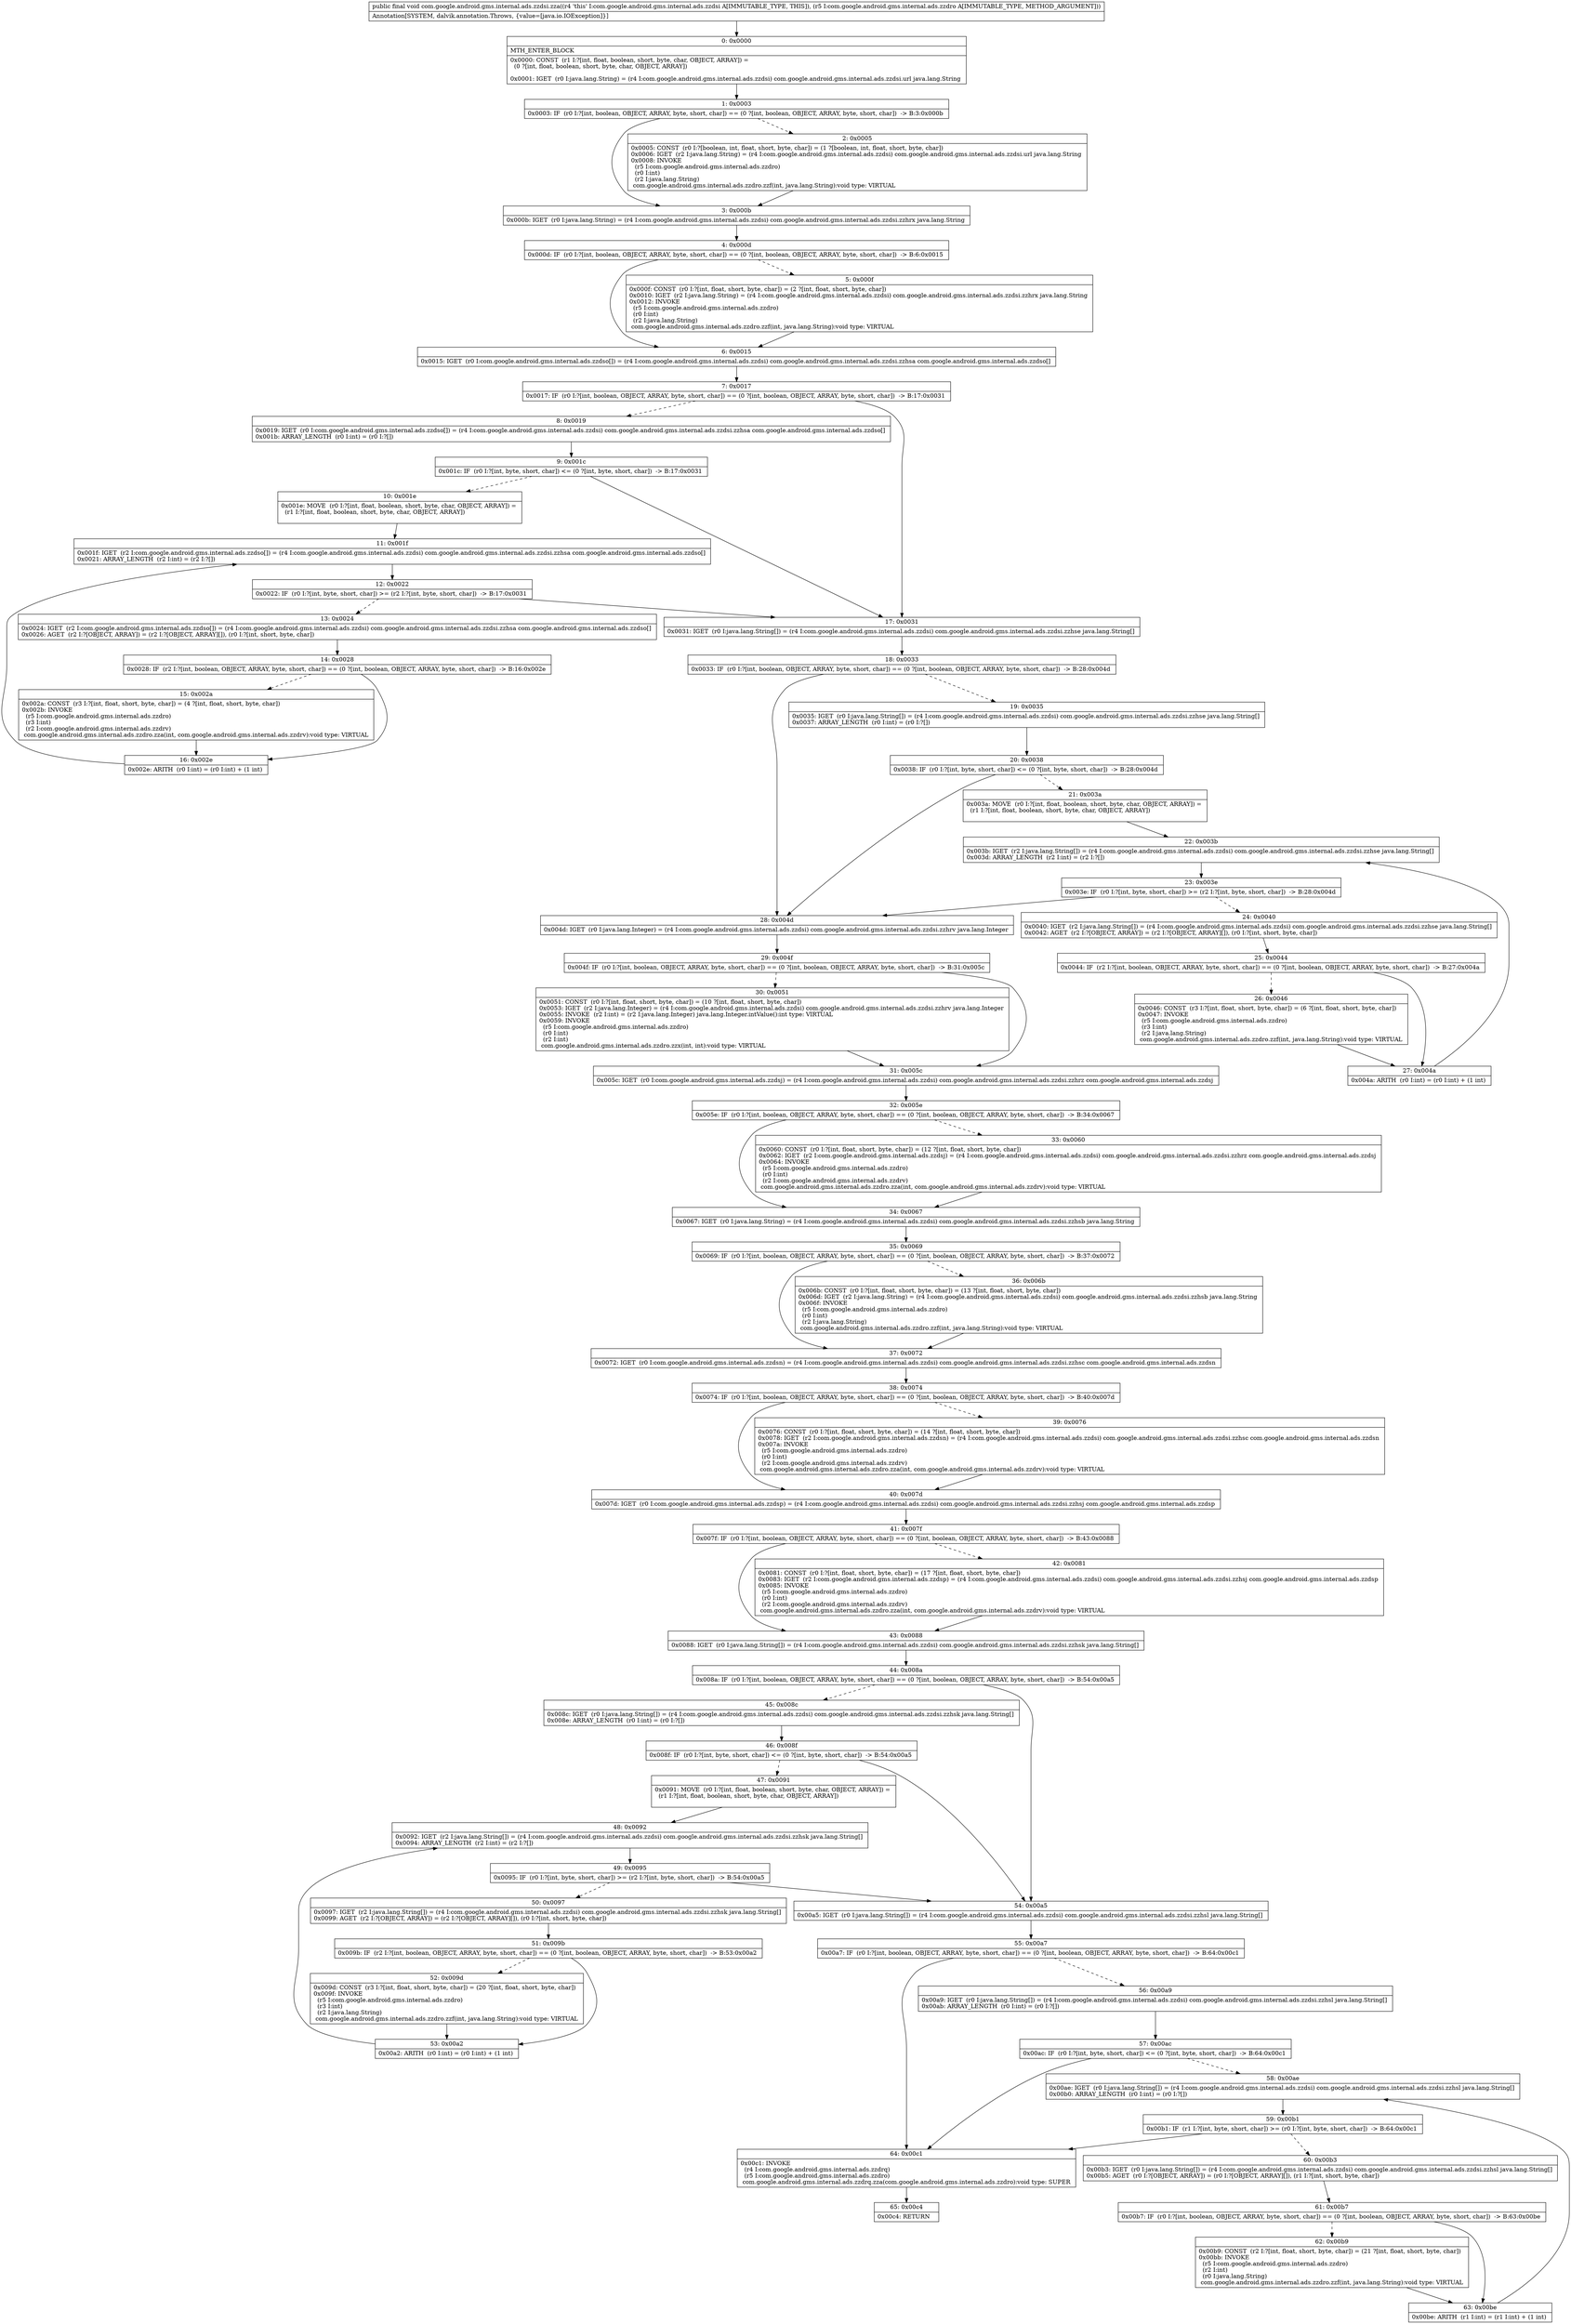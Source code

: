 digraph "CFG forcom.google.android.gms.internal.ads.zzdsi.zza(Lcom\/google\/android\/gms\/internal\/ads\/zzdro;)V" {
Node_0 [shape=record,label="{0\:\ 0x0000|MTH_ENTER_BLOCK\l|0x0000: CONST  (r1 I:?[int, float, boolean, short, byte, char, OBJECT, ARRAY]) = \l  (0 ?[int, float, boolean, short, byte, char, OBJECT, ARRAY])\l \l0x0001: IGET  (r0 I:java.lang.String) = (r4 I:com.google.android.gms.internal.ads.zzdsi) com.google.android.gms.internal.ads.zzdsi.url java.lang.String \l}"];
Node_1 [shape=record,label="{1\:\ 0x0003|0x0003: IF  (r0 I:?[int, boolean, OBJECT, ARRAY, byte, short, char]) == (0 ?[int, boolean, OBJECT, ARRAY, byte, short, char])  \-\> B:3:0x000b \l}"];
Node_2 [shape=record,label="{2\:\ 0x0005|0x0005: CONST  (r0 I:?[boolean, int, float, short, byte, char]) = (1 ?[boolean, int, float, short, byte, char]) \l0x0006: IGET  (r2 I:java.lang.String) = (r4 I:com.google.android.gms.internal.ads.zzdsi) com.google.android.gms.internal.ads.zzdsi.url java.lang.String \l0x0008: INVOKE  \l  (r5 I:com.google.android.gms.internal.ads.zzdro)\l  (r0 I:int)\l  (r2 I:java.lang.String)\l com.google.android.gms.internal.ads.zzdro.zzf(int, java.lang.String):void type: VIRTUAL \l}"];
Node_3 [shape=record,label="{3\:\ 0x000b|0x000b: IGET  (r0 I:java.lang.String) = (r4 I:com.google.android.gms.internal.ads.zzdsi) com.google.android.gms.internal.ads.zzdsi.zzhrx java.lang.String \l}"];
Node_4 [shape=record,label="{4\:\ 0x000d|0x000d: IF  (r0 I:?[int, boolean, OBJECT, ARRAY, byte, short, char]) == (0 ?[int, boolean, OBJECT, ARRAY, byte, short, char])  \-\> B:6:0x0015 \l}"];
Node_5 [shape=record,label="{5\:\ 0x000f|0x000f: CONST  (r0 I:?[int, float, short, byte, char]) = (2 ?[int, float, short, byte, char]) \l0x0010: IGET  (r2 I:java.lang.String) = (r4 I:com.google.android.gms.internal.ads.zzdsi) com.google.android.gms.internal.ads.zzdsi.zzhrx java.lang.String \l0x0012: INVOKE  \l  (r5 I:com.google.android.gms.internal.ads.zzdro)\l  (r0 I:int)\l  (r2 I:java.lang.String)\l com.google.android.gms.internal.ads.zzdro.zzf(int, java.lang.String):void type: VIRTUAL \l}"];
Node_6 [shape=record,label="{6\:\ 0x0015|0x0015: IGET  (r0 I:com.google.android.gms.internal.ads.zzdso[]) = (r4 I:com.google.android.gms.internal.ads.zzdsi) com.google.android.gms.internal.ads.zzdsi.zzhsa com.google.android.gms.internal.ads.zzdso[] \l}"];
Node_7 [shape=record,label="{7\:\ 0x0017|0x0017: IF  (r0 I:?[int, boolean, OBJECT, ARRAY, byte, short, char]) == (0 ?[int, boolean, OBJECT, ARRAY, byte, short, char])  \-\> B:17:0x0031 \l}"];
Node_8 [shape=record,label="{8\:\ 0x0019|0x0019: IGET  (r0 I:com.google.android.gms.internal.ads.zzdso[]) = (r4 I:com.google.android.gms.internal.ads.zzdsi) com.google.android.gms.internal.ads.zzdsi.zzhsa com.google.android.gms.internal.ads.zzdso[] \l0x001b: ARRAY_LENGTH  (r0 I:int) = (r0 I:?[]) \l}"];
Node_9 [shape=record,label="{9\:\ 0x001c|0x001c: IF  (r0 I:?[int, byte, short, char]) \<= (0 ?[int, byte, short, char])  \-\> B:17:0x0031 \l}"];
Node_10 [shape=record,label="{10\:\ 0x001e|0x001e: MOVE  (r0 I:?[int, float, boolean, short, byte, char, OBJECT, ARRAY]) = \l  (r1 I:?[int, float, boolean, short, byte, char, OBJECT, ARRAY])\l \l}"];
Node_11 [shape=record,label="{11\:\ 0x001f|0x001f: IGET  (r2 I:com.google.android.gms.internal.ads.zzdso[]) = (r4 I:com.google.android.gms.internal.ads.zzdsi) com.google.android.gms.internal.ads.zzdsi.zzhsa com.google.android.gms.internal.ads.zzdso[] \l0x0021: ARRAY_LENGTH  (r2 I:int) = (r2 I:?[]) \l}"];
Node_12 [shape=record,label="{12\:\ 0x0022|0x0022: IF  (r0 I:?[int, byte, short, char]) \>= (r2 I:?[int, byte, short, char])  \-\> B:17:0x0031 \l}"];
Node_13 [shape=record,label="{13\:\ 0x0024|0x0024: IGET  (r2 I:com.google.android.gms.internal.ads.zzdso[]) = (r4 I:com.google.android.gms.internal.ads.zzdsi) com.google.android.gms.internal.ads.zzdsi.zzhsa com.google.android.gms.internal.ads.zzdso[] \l0x0026: AGET  (r2 I:?[OBJECT, ARRAY]) = (r2 I:?[OBJECT, ARRAY][]), (r0 I:?[int, short, byte, char]) \l}"];
Node_14 [shape=record,label="{14\:\ 0x0028|0x0028: IF  (r2 I:?[int, boolean, OBJECT, ARRAY, byte, short, char]) == (0 ?[int, boolean, OBJECT, ARRAY, byte, short, char])  \-\> B:16:0x002e \l}"];
Node_15 [shape=record,label="{15\:\ 0x002a|0x002a: CONST  (r3 I:?[int, float, short, byte, char]) = (4 ?[int, float, short, byte, char]) \l0x002b: INVOKE  \l  (r5 I:com.google.android.gms.internal.ads.zzdro)\l  (r3 I:int)\l  (r2 I:com.google.android.gms.internal.ads.zzdrv)\l com.google.android.gms.internal.ads.zzdro.zza(int, com.google.android.gms.internal.ads.zzdrv):void type: VIRTUAL \l}"];
Node_16 [shape=record,label="{16\:\ 0x002e|0x002e: ARITH  (r0 I:int) = (r0 I:int) + (1 int) \l}"];
Node_17 [shape=record,label="{17\:\ 0x0031|0x0031: IGET  (r0 I:java.lang.String[]) = (r4 I:com.google.android.gms.internal.ads.zzdsi) com.google.android.gms.internal.ads.zzdsi.zzhse java.lang.String[] \l}"];
Node_18 [shape=record,label="{18\:\ 0x0033|0x0033: IF  (r0 I:?[int, boolean, OBJECT, ARRAY, byte, short, char]) == (0 ?[int, boolean, OBJECT, ARRAY, byte, short, char])  \-\> B:28:0x004d \l}"];
Node_19 [shape=record,label="{19\:\ 0x0035|0x0035: IGET  (r0 I:java.lang.String[]) = (r4 I:com.google.android.gms.internal.ads.zzdsi) com.google.android.gms.internal.ads.zzdsi.zzhse java.lang.String[] \l0x0037: ARRAY_LENGTH  (r0 I:int) = (r0 I:?[]) \l}"];
Node_20 [shape=record,label="{20\:\ 0x0038|0x0038: IF  (r0 I:?[int, byte, short, char]) \<= (0 ?[int, byte, short, char])  \-\> B:28:0x004d \l}"];
Node_21 [shape=record,label="{21\:\ 0x003a|0x003a: MOVE  (r0 I:?[int, float, boolean, short, byte, char, OBJECT, ARRAY]) = \l  (r1 I:?[int, float, boolean, short, byte, char, OBJECT, ARRAY])\l \l}"];
Node_22 [shape=record,label="{22\:\ 0x003b|0x003b: IGET  (r2 I:java.lang.String[]) = (r4 I:com.google.android.gms.internal.ads.zzdsi) com.google.android.gms.internal.ads.zzdsi.zzhse java.lang.String[] \l0x003d: ARRAY_LENGTH  (r2 I:int) = (r2 I:?[]) \l}"];
Node_23 [shape=record,label="{23\:\ 0x003e|0x003e: IF  (r0 I:?[int, byte, short, char]) \>= (r2 I:?[int, byte, short, char])  \-\> B:28:0x004d \l}"];
Node_24 [shape=record,label="{24\:\ 0x0040|0x0040: IGET  (r2 I:java.lang.String[]) = (r4 I:com.google.android.gms.internal.ads.zzdsi) com.google.android.gms.internal.ads.zzdsi.zzhse java.lang.String[] \l0x0042: AGET  (r2 I:?[OBJECT, ARRAY]) = (r2 I:?[OBJECT, ARRAY][]), (r0 I:?[int, short, byte, char]) \l}"];
Node_25 [shape=record,label="{25\:\ 0x0044|0x0044: IF  (r2 I:?[int, boolean, OBJECT, ARRAY, byte, short, char]) == (0 ?[int, boolean, OBJECT, ARRAY, byte, short, char])  \-\> B:27:0x004a \l}"];
Node_26 [shape=record,label="{26\:\ 0x0046|0x0046: CONST  (r3 I:?[int, float, short, byte, char]) = (6 ?[int, float, short, byte, char]) \l0x0047: INVOKE  \l  (r5 I:com.google.android.gms.internal.ads.zzdro)\l  (r3 I:int)\l  (r2 I:java.lang.String)\l com.google.android.gms.internal.ads.zzdro.zzf(int, java.lang.String):void type: VIRTUAL \l}"];
Node_27 [shape=record,label="{27\:\ 0x004a|0x004a: ARITH  (r0 I:int) = (r0 I:int) + (1 int) \l}"];
Node_28 [shape=record,label="{28\:\ 0x004d|0x004d: IGET  (r0 I:java.lang.Integer) = (r4 I:com.google.android.gms.internal.ads.zzdsi) com.google.android.gms.internal.ads.zzdsi.zzhrv java.lang.Integer \l}"];
Node_29 [shape=record,label="{29\:\ 0x004f|0x004f: IF  (r0 I:?[int, boolean, OBJECT, ARRAY, byte, short, char]) == (0 ?[int, boolean, OBJECT, ARRAY, byte, short, char])  \-\> B:31:0x005c \l}"];
Node_30 [shape=record,label="{30\:\ 0x0051|0x0051: CONST  (r0 I:?[int, float, short, byte, char]) = (10 ?[int, float, short, byte, char]) \l0x0053: IGET  (r2 I:java.lang.Integer) = (r4 I:com.google.android.gms.internal.ads.zzdsi) com.google.android.gms.internal.ads.zzdsi.zzhrv java.lang.Integer \l0x0055: INVOKE  (r2 I:int) = (r2 I:java.lang.Integer) java.lang.Integer.intValue():int type: VIRTUAL \l0x0059: INVOKE  \l  (r5 I:com.google.android.gms.internal.ads.zzdro)\l  (r0 I:int)\l  (r2 I:int)\l com.google.android.gms.internal.ads.zzdro.zzx(int, int):void type: VIRTUAL \l}"];
Node_31 [shape=record,label="{31\:\ 0x005c|0x005c: IGET  (r0 I:com.google.android.gms.internal.ads.zzdsj) = (r4 I:com.google.android.gms.internal.ads.zzdsi) com.google.android.gms.internal.ads.zzdsi.zzhrz com.google.android.gms.internal.ads.zzdsj \l}"];
Node_32 [shape=record,label="{32\:\ 0x005e|0x005e: IF  (r0 I:?[int, boolean, OBJECT, ARRAY, byte, short, char]) == (0 ?[int, boolean, OBJECT, ARRAY, byte, short, char])  \-\> B:34:0x0067 \l}"];
Node_33 [shape=record,label="{33\:\ 0x0060|0x0060: CONST  (r0 I:?[int, float, short, byte, char]) = (12 ?[int, float, short, byte, char]) \l0x0062: IGET  (r2 I:com.google.android.gms.internal.ads.zzdsj) = (r4 I:com.google.android.gms.internal.ads.zzdsi) com.google.android.gms.internal.ads.zzdsi.zzhrz com.google.android.gms.internal.ads.zzdsj \l0x0064: INVOKE  \l  (r5 I:com.google.android.gms.internal.ads.zzdro)\l  (r0 I:int)\l  (r2 I:com.google.android.gms.internal.ads.zzdrv)\l com.google.android.gms.internal.ads.zzdro.zza(int, com.google.android.gms.internal.ads.zzdrv):void type: VIRTUAL \l}"];
Node_34 [shape=record,label="{34\:\ 0x0067|0x0067: IGET  (r0 I:java.lang.String) = (r4 I:com.google.android.gms.internal.ads.zzdsi) com.google.android.gms.internal.ads.zzdsi.zzhsb java.lang.String \l}"];
Node_35 [shape=record,label="{35\:\ 0x0069|0x0069: IF  (r0 I:?[int, boolean, OBJECT, ARRAY, byte, short, char]) == (0 ?[int, boolean, OBJECT, ARRAY, byte, short, char])  \-\> B:37:0x0072 \l}"];
Node_36 [shape=record,label="{36\:\ 0x006b|0x006b: CONST  (r0 I:?[int, float, short, byte, char]) = (13 ?[int, float, short, byte, char]) \l0x006d: IGET  (r2 I:java.lang.String) = (r4 I:com.google.android.gms.internal.ads.zzdsi) com.google.android.gms.internal.ads.zzdsi.zzhsb java.lang.String \l0x006f: INVOKE  \l  (r5 I:com.google.android.gms.internal.ads.zzdro)\l  (r0 I:int)\l  (r2 I:java.lang.String)\l com.google.android.gms.internal.ads.zzdro.zzf(int, java.lang.String):void type: VIRTUAL \l}"];
Node_37 [shape=record,label="{37\:\ 0x0072|0x0072: IGET  (r0 I:com.google.android.gms.internal.ads.zzdsn) = (r4 I:com.google.android.gms.internal.ads.zzdsi) com.google.android.gms.internal.ads.zzdsi.zzhsc com.google.android.gms.internal.ads.zzdsn \l}"];
Node_38 [shape=record,label="{38\:\ 0x0074|0x0074: IF  (r0 I:?[int, boolean, OBJECT, ARRAY, byte, short, char]) == (0 ?[int, boolean, OBJECT, ARRAY, byte, short, char])  \-\> B:40:0x007d \l}"];
Node_39 [shape=record,label="{39\:\ 0x0076|0x0076: CONST  (r0 I:?[int, float, short, byte, char]) = (14 ?[int, float, short, byte, char]) \l0x0078: IGET  (r2 I:com.google.android.gms.internal.ads.zzdsn) = (r4 I:com.google.android.gms.internal.ads.zzdsi) com.google.android.gms.internal.ads.zzdsi.zzhsc com.google.android.gms.internal.ads.zzdsn \l0x007a: INVOKE  \l  (r5 I:com.google.android.gms.internal.ads.zzdro)\l  (r0 I:int)\l  (r2 I:com.google.android.gms.internal.ads.zzdrv)\l com.google.android.gms.internal.ads.zzdro.zza(int, com.google.android.gms.internal.ads.zzdrv):void type: VIRTUAL \l}"];
Node_40 [shape=record,label="{40\:\ 0x007d|0x007d: IGET  (r0 I:com.google.android.gms.internal.ads.zzdsp) = (r4 I:com.google.android.gms.internal.ads.zzdsi) com.google.android.gms.internal.ads.zzdsi.zzhsj com.google.android.gms.internal.ads.zzdsp \l}"];
Node_41 [shape=record,label="{41\:\ 0x007f|0x007f: IF  (r0 I:?[int, boolean, OBJECT, ARRAY, byte, short, char]) == (0 ?[int, boolean, OBJECT, ARRAY, byte, short, char])  \-\> B:43:0x0088 \l}"];
Node_42 [shape=record,label="{42\:\ 0x0081|0x0081: CONST  (r0 I:?[int, float, short, byte, char]) = (17 ?[int, float, short, byte, char]) \l0x0083: IGET  (r2 I:com.google.android.gms.internal.ads.zzdsp) = (r4 I:com.google.android.gms.internal.ads.zzdsi) com.google.android.gms.internal.ads.zzdsi.zzhsj com.google.android.gms.internal.ads.zzdsp \l0x0085: INVOKE  \l  (r5 I:com.google.android.gms.internal.ads.zzdro)\l  (r0 I:int)\l  (r2 I:com.google.android.gms.internal.ads.zzdrv)\l com.google.android.gms.internal.ads.zzdro.zza(int, com.google.android.gms.internal.ads.zzdrv):void type: VIRTUAL \l}"];
Node_43 [shape=record,label="{43\:\ 0x0088|0x0088: IGET  (r0 I:java.lang.String[]) = (r4 I:com.google.android.gms.internal.ads.zzdsi) com.google.android.gms.internal.ads.zzdsi.zzhsk java.lang.String[] \l}"];
Node_44 [shape=record,label="{44\:\ 0x008a|0x008a: IF  (r0 I:?[int, boolean, OBJECT, ARRAY, byte, short, char]) == (0 ?[int, boolean, OBJECT, ARRAY, byte, short, char])  \-\> B:54:0x00a5 \l}"];
Node_45 [shape=record,label="{45\:\ 0x008c|0x008c: IGET  (r0 I:java.lang.String[]) = (r4 I:com.google.android.gms.internal.ads.zzdsi) com.google.android.gms.internal.ads.zzdsi.zzhsk java.lang.String[] \l0x008e: ARRAY_LENGTH  (r0 I:int) = (r0 I:?[]) \l}"];
Node_46 [shape=record,label="{46\:\ 0x008f|0x008f: IF  (r0 I:?[int, byte, short, char]) \<= (0 ?[int, byte, short, char])  \-\> B:54:0x00a5 \l}"];
Node_47 [shape=record,label="{47\:\ 0x0091|0x0091: MOVE  (r0 I:?[int, float, boolean, short, byte, char, OBJECT, ARRAY]) = \l  (r1 I:?[int, float, boolean, short, byte, char, OBJECT, ARRAY])\l \l}"];
Node_48 [shape=record,label="{48\:\ 0x0092|0x0092: IGET  (r2 I:java.lang.String[]) = (r4 I:com.google.android.gms.internal.ads.zzdsi) com.google.android.gms.internal.ads.zzdsi.zzhsk java.lang.String[] \l0x0094: ARRAY_LENGTH  (r2 I:int) = (r2 I:?[]) \l}"];
Node_49 [shape=record,label="{49\:\ 0x0095|0x0095: IF  (r0 I:?[int, byte, short, char]) \>= (r2 I:?[int, byte, short, char])  \-\> B:54:0x00a5 \l}"];
Node_50 [shape=record,label="{50\:\ 0x0097|0x0097: IGET  (r2 I:java.lang.String[]) = (r4 I:com.google.android.gms.internal.ads.zzdsi) com.google.android.gms.internal.ads.zzdsi.zzhsk java.lang.String[] \l0x0099: AGET  (r2 I:?[OBJECT, ARRAY]) = (r2 I:?[OBJECT, ARRAY][]), (r0 I:?[int, short, byte, char]) \l}"];
Node_51 [shape=record,label="{51\:\ 0x009b|0x009b: IF  (r2 I:?[int, boolean, OBJECT, ARRAY, byte, short, char]) == (0 ?[int, boolean, OBJECT, ARRAY, byte, short, char])  \-\> B:53:0x00a2 \l}"];
Node_52 [shape=record,label="{52\:\ 0x009d|0x009d: CONST  (r3 I:?[int, float, short, byte, char]) = (20 ?[int, float, short, byte, char]) \l0x009f: INVOKE  \l  (r5 I:com.google.android.gms.internal.ads.zzdro)\l  (r3 I:int)\l  (r2 I:java.lang.String)\l com.google.android.gms.internal.ads.zzdro.zzf(int, java.lang.String):void type: VIRTUAL \l}"];
Node_53 [shape=record,label="{53\:\ 0x00a2|0x00a2: ARITH  (r0 I:int) = (r0 I:int) + (1 int) \l}"];
Node_54 [shape=record,label="{54\:\ 0x00a5|0x00a5: IGET  (r0 I:java.lang.String[]) = (r4 I:com.google.android.gms.internal.ads.zzdsi) com.google.android.gms.internal.ads.zzdsi.zzhsl java.lang.String[] \l}"];
Node_55 [shape=record,label="{55\:\ 0x00a7|0x00a7: IF  (r0 I:?[int, boolean, OBJECT, ARRAY, byte, short, char]) == (0 ?[int, boolean, OBJECT, ARRAY, byte, short, char])  \-\> B:64:0x00c1 \l}"];
Node_56 [shape=record,label="{56\:\ 0x00a9|0x00a9: IGET  (r0 I:java.lang.String[]) = (r4 I:com.google.android.gms.internal.ads.zzdsi) com.google.android.gms.internal.ads.zzdsi.zzhsl java.lang.String[] \l0x00ab: ARRAY_LENGTH  (r0 I:int) = (r0 I:?[]) \l}"];
Node_57 [shape=record,label="{57\:\ 0x00ac|0x00ac: IF  (r0 I:?[int, byte, short, char]) \<= (0 ?[int, byte, short, char])  \-\> B:64:0x00c1 \l}"];
Node_58 [shape=record,label="{58\:\ 0x00ae|0x00ae: IGET  (r0 I:java.lang.String[]) = (r4 I:com.google.android.gms.internal.ads.zzdsi) com.google.android.gms.internal.ads.zzdsi.zzhsl java.lang.String[] \l0x00b0: ARRAY_LENGTH  (r0 I:int) = (r0 I:?[]) \l}"];
Node_59 [shape=record,label="{59\:\ 0x00b1|0x00b1: IF  (r1 I:?[int, byte, short, char]) \>= (r0 I:?[int, byte, short, char])  \-\> B:64:0x00c1 \l}"];
Node_60 [shape=record,label="{60\:\ 0x00b3|0x00b3: IGET  (r0 I:java.lang.String[]) = (r4 I:com.google.android.gms.internal.ads.zzdsi) com.google.android.gms.internal.ads.zzdsi.zzhsl java.lang.String[] \l0x00b5: AGET  (r0 I:?[OBJECT, ARRAY]) = (r0 I:?[OBJECT, ARRAY][]), (r1 I:?[int, short, byte, char]) \l}"];
Node_61 [shape=record,label="{61\:\ 0x00b7|0x00b7: IF  (r0 I:?[int, boolean, OBJECT, ARRAY, byte, short, char]) == (0 ?[int, boolean, OBJECT, ARRAY, byte, short, char])  \-\> B:63:0x00be \l}"];
Node_62 [shape=record,label="{62\:\ 0x00b9|0x00b9: CONST  (r2 I:?[int, float, short, byte, char]) = (21 ?[int, float, short, byte, char]) \l0x00bb: INVOKE  \l  (r5 I:com.google.android.gms.internal.ads.zzdro)\l  (r2 I:int)\l  (r0 I:java.lang.String)\l com.google.android.gms.internal.ads.zzdro.zzf(int, java.lang.String):void type: VIRTUAL \l}"];
Node_63 [shape=record,label="{63\:\ 0x00be|0x00be: ARITH  (r1 I:int) = (r1 I:int) + (1 int) \l}"];
Node_64 [shape=record,label="{64\:\ 0x00c1|0x00c1: INVOKE  \l  (r4 I:com.google.android.gms.internal.ads.zzdrq)\l  (r5 I:com.google.android.gms.internal.ads.zzdro)\l com.google.android.gms.internal.ads.zzdrq.zza(com.google.android.gms.internal.ads.zzdro):void type: SUPER \l}"];
Node_65 [shape=record,label="{65\:\ 0x00c4|0x00c4: RETURN   \l}"];
MethodNode[shape=record,label="{public final void com.google.android.gms.internal.ads.zzdsi.zza((r4 'this' I:com.google.android.gms.internal.ads.zzdsi A[IMMUTABLE_TYPE, THIS]), (r5 I:com.google.android.gms.internal.ads.zzdro A[IMMUTABLE_TYPE, METHOD_ARGUMENT]))  | Annotation[SYSTEM, dalvik.annotation.Throws, \{value=[java.io.IOException]\}]\l}"];
MethodNode -> Node_0;
Node_0 -> Node_1;
Node_1 -> Node_2[style=dashed];
Node_1 -> Node_3;
Node_2 -> Node_3;
Node_3 -> Node_4;
Node_4 -> Node_5[style=dashed];
Node_4 -> Node_6;
Node_5 -> Node_6;
Node_6 -> Node_7;
Node_7 -> Node_8[style=dashed];
Node_7 -> Node_17;
Node_8 -> Node_9;
Node_9 -> Node_10[style=dashed];
Node_9 -> Node_17;
Node_10 -> Node_11;
Node_11 -> Node_12;
Node_12 -> Node_13[style=dashed];
Node_12 -> Node_17;
Node_13 -> Node_14;
Node_14 -> Node_15[style=dashed];
Node_14 -> Node_16;
Node_15 -> Node_16;
Node_16 -> Node_11;
Node_17 -> Node_18;
Node_18 -> Node_19[style=dashed];
Node_18 -> Node_28;
Node_19 -> Node_20;
Node_20 -> Node_21[style=dashed];
Node_20 -> Node_28;
Node_21 -> Node_22;
Node_22 -> Node_23;
Node_23 -> Node_24[style=dashed];
Node_23 -> Node_28;
Node_24 -> Node_25;
Node_25 -> Node_26[style=dashed];
Node_25 -> Node_27;
Node_26 -> Node_27;
Node_27 -> Node_22;
Node_28 -> Node_29;
Node_29 -> Node_30[style=dashed];
Node_29 -> Node_31;
Node_30 -> Node_31;
Node_31 -> Node_32;
Node_32 -> Node_33[style=dashed];
Node_32 -> Node_34;
Node_33 -> Node_34;
Node_34 -> Node_35;
Node_35 -> Node_36[style=dashed];
Node_35 -> Node_37;
Node_36 -> Node_37;
Node_37 -> Node_38;
Node_38 -> Node_39[style=dashed];
Node_38 -> Node_40;
Node_39 -> Node_40;
Node_40 -> Node_41;
Node_41 -> Node_42[style=dashed];
Node_41 -> Node_43;
Node_42 -> Node_43;
Node_43 -> Node_44;
Node_44 -> Node_45[style=dashed];
Node_44 -> Node_54;
Node_45 -> Node_46;
Node_46 -> Node_47[style=dashed];
Node_46 -> Node_54;
Node_47 -> Node_48;
Node_48 -> Node_49;
Node_49 -> Node_50[style=dashed];
Node_49 -> Node_54;
Node_50 -> Node_51;
Node_51 -> Node_52[style=dashed];
Node_51 -> Node_53;
Node_52 -> Node_53;
Node_53 -> Node_48;
Node_54 -> Node_55;
Node_55 -> Node_56[style=dashed];
Node_55 -> Node_64;
Node_56 -> Node_57;
Node_57 -> Node_58[style=dashed];
Node_57 -> Node_64;
Node_58 -> Node_59;
Node_59 -> Node_60[style=dashed];
Node_59 -> Node_64;
Node_60 -> Node_61;
Node_61 -> Node_62[style=dashed];
Node_61 -> Node_63;
Node_62 -> Node_63;
Node_63 -> Node_58;
Node_64 -> Node_65;
}

